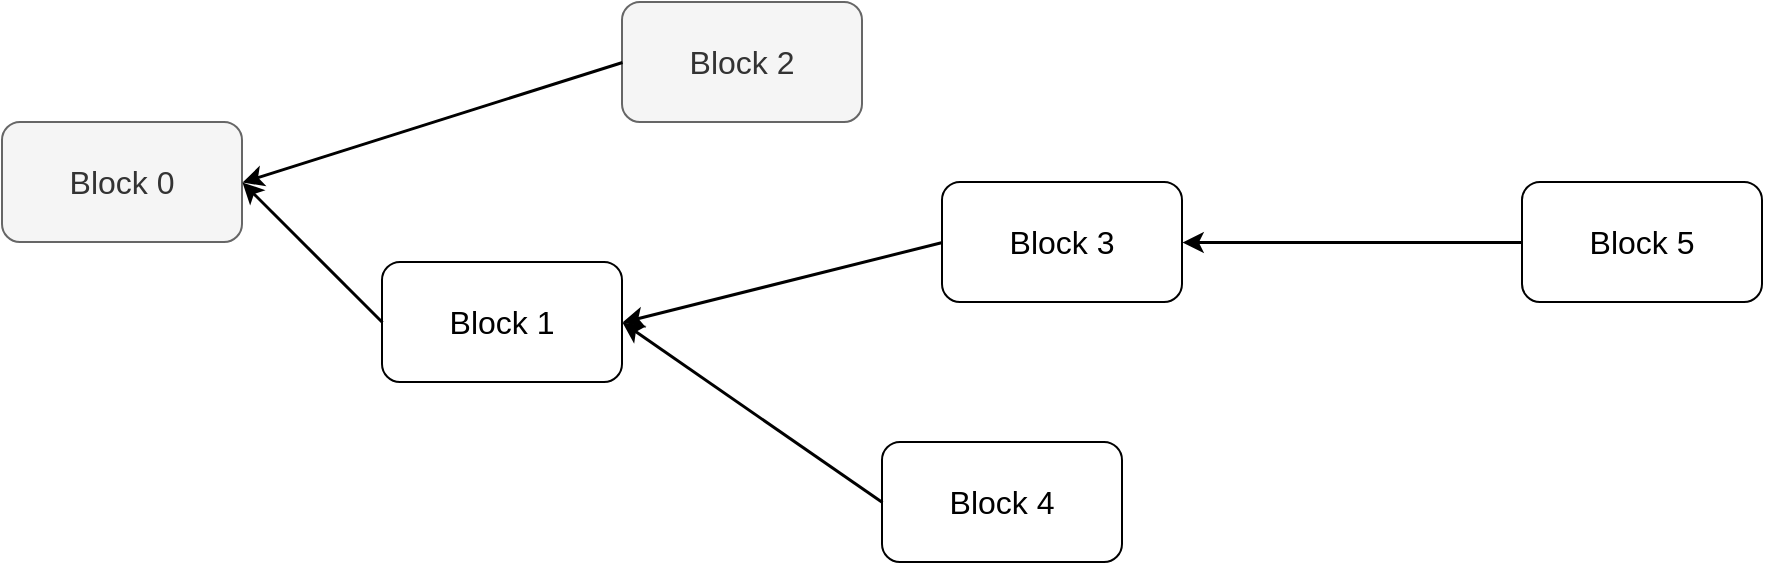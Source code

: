 <mxfile version="20.5.3" type="github">
  <diagram id="4wNCzE6D2qslsPTlwHBM" name="Page-1">
    <mxGraphModel dx="1426" dy="794" grid="1" gridSize="10" guides="1" tooltips="1" connect="1" arrows="1" fold="1" page="1" pageScale="1" pageWidth="850" pageHeight="1100" math="0" shadow="0">
      <root>
        <mxCell id="0" />
        <mxCell id="1" parent="0" />
        <mxCell id="xnZ_-viWnfDRhHtvkvKn-1" value="&lt;font style=&quot;font-size: 16px;&quot;&gt;Block 0&lt;/font&gt;" style="rounded=1;whiteSpace=wrap;html=1;fillColor=#f5f5f5;strokeColor=#666666;fontColor=#333333;" vertex="1" parent="1">
          <mxGeometry y="380" width="120" height="60" as="geometry" />
        </mxCell>
        <mxCell id="xnZ_-viWnfDRhHtvkvKn-2" value="&lt;span style=&quot;font-size: 16px;&quot;&gt;Block 1&lt;/span&gt;" style="rounded=1;whiteSpace=wrap;html=1;" vertex="1" parent="1">
          <mxGeometry x="190" y="450" width="120" height="60" as="geometry" />
        </mxCell>
        <mxCell id="xnZ_-viWnfDRhHtvkvKn-3" value="&lt;span style=&quot;font-size: 16px;&quot;&gt;Block 2&lt;/span&gt;" style="rounded=1;whiteSpace=wrap;html=1;fillColor=#f5f5f5;fontColor=#333333;strokeColor=#666666;" vertex="1" parent="1">
          <mxGeometry x="310" y="320" width="120" height="60" as="geometry" />
        </mxCell>
        <mxCell id="xnZ_-viWnfDRhHtvkvKn-4" value="&lt;span style=&quot;font-size: 16px;&quot;&gt;Block 4&lt;/span&gt;" style="rounded=1;whiteSpace=wrap;html=1;" vertex="1" parent="1">
          <mxGeometry x="440" y="540" width="120" height="60" as="geometry" />
        </mxCell>
        <mxCell id="xnZ_-viWnfDRhHtvkvKn-5" value="&lt;span style=&quot;font-size: 16px;&quot;&gt;Block 3&lt;/span&gt;" style="rounded=1;whiteSpace=wrap;html=1;" vertex="1" parent="1">
          <mxGeometry x="470" y="410" width="120" height="60" as="geometry" />
        </mxCell>
        <mxCell id="xnZ_-viWnfDRhHtvkvKn-6" value="&lt;span style=&quot;font-size: 16px;&quot;&gt;Block 5&lt;/span&gt;" style="rounded=1;whiteSpace=wrap;html=1;" vertex="1" parent="1">
          <mxGeometry x="760" y="410" width="120" height="60" as="geometry" />
        </mxCell>
        <mxCell id="xnZ_-viWnfDRhHtvkvKn-7" value="" style="endArrow=classic;html=1;rounded=0;fontSize=16;strokeWidth=1.5;exitX=0;exitY=0.5;exitDx=0;exitDy=0;entryX=1;entryY=0.5;entryDx=0;entryDy=0;" edge="1" parent="1" source="xnZ_-viWnfDRhHtvkvKn-3" target="xnZ_-viWnfDRhHtvkvKn-1">
          <mxGeometry width="50" height="50" relative="1" as="geometry">
            <mxPoint x="410" y="420" as="sourcePoint" />
            <mxPoint x="460" y="370" as="targetPoint" />
          </mxGeometry>
        </mxCell>
        <mxCell id="xnZ_-viWnfDRhHtvkvKn-8" value="" style="endArrow=classic;html=1;rounded=0;fontSize=16;strokeWidth=1.5;exitX=0;exitY=0.5;exitDx=0;exitDy=0;entryX=1;entryY=0.5;entryDx=0;entryDy=0;" edge="1" parent="1" source="xnZ_-viWnfDRhHtvkvKn-2" target="xnZ_-viWnfDRhHtvkvKn-1">
          <mxGeometry width="50" height="50" relative="1" as="geometry">
            <mxPoint x="320" y="360" as="sourcePoint" />
            <mxPoint x="130" y="420" as="targetPoint" />
          </mxGeometry>
        </mxCell>
        <mxCell id="xnZ_-viWnfDRhHtvkvKn-9" value="" style="endArrow=classic;html=1;rounded=0;fontSize=16;strokeWidth=1.5;exitX=0;exitY=0.5;exitDx=0;exitDy=0;entryX=1;entryY=0.5;entryDx=0;entryDy=0;" edge="1" parent="1" source="xnZ_-viWnfDRhHtvkvKn-5" target="xnZ_-viWnfDRhHtvkvKn-2">
          <mxGeometry width="50" height="50" relative="1" as="geometry">
            <mxPoint x="200" y="490" as="sourcePoint" />
            <mxPoint x="130" y="420" as="targetPoint" />
          </mxGeometry>
        </mxCell>
        <mxCell id="xnZ_-viWnfDRhHtvkvKn-10" value="" style="endArrow=classic;html=1;rounded=0;fontSize=16;strokeWidth=1.5;exitX=0;exitY=0.5;exitDx=0;exitDy=0;entryX=1;entryY=0.5;entryDx=0;entryDy=0;" edge="1" parent="1" source="xnZ_-viWnfDRhHtvkvKn-4" target="xnZ_-viWnfDRhHtvkvKn-2">
          <mxGeometry width="50" height="50" relative="1" as="geometry">
            <mxPoint x="480" y="450" as="sourcePoint" />
            <mxPoint x="320" y="490" as="targetPoint" />
          </mxGeometry>
        </mxCell>
        <mxCell id="xnZ_-viWnfDRhHtvkvKn-11" value="" style="endArrow=classic;html=1;rounded=0;fontSize=16;strokeWidth=1.5;exitX=0;exitY=0.5;exitDx=0;exitDy=0;entryX=1;entryY=0.5;entryDx=0;entryDy=0;" edge="1" parent="1" source="xnZ_-viWnfDRhHtvkvKn-6" target="xnZ_-viWnfDRhHtvkvKn-5">
          <mxGeometry width="50" height="50" relative="1" as="geometry">
            <mxPoint x="450" y="580" as="sourcePoint" />
            <mxPoint x="320" y="490" as="targetPoint" />
          </mxGeometry>
        </mxCell>
      </root>
    </mxGraphModel>
  </diagram>
</mxfile>
